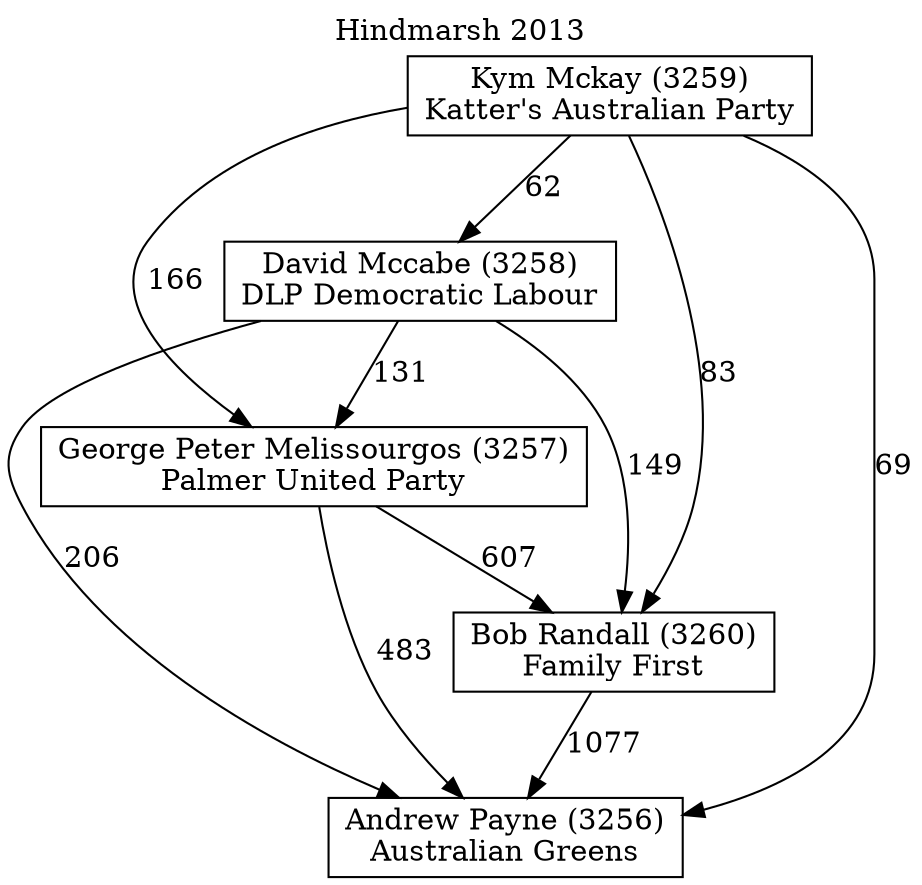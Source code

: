 // House preference flow
digraph "Andrew Payne (3256)_Hindmarsh_2013" {
	graph [label="Hindmarsh 2013" labelloc=t mclimit=10]
	node [shape=box]
	"Andrew Payne (3256)" [label="Andrew Payne (3256)
Australian Greens"]
	"Bob Randall (3260)" [label="Bob Randall (3260)
Family First"]
	"George Peter Melissourgos (3257)" [label="George Peter Melissourgos (3257)
Palmer United Party"]
	"David Mccabe (3258)" [label="David Mccabe (3258)
DLP Democratic Labour"]
	"Kym Mckay (3259)" [label="Kym Mckay (3259)
Katter's Australian Party"]
	"Andrew Payne (3256)" [label="Andrew Payne (3256)
Australian Greens"]
	"George Peter Melissourgos (3257)" [label="George Peter Melissourgos (3257)
Palmer United Party"]
	"David Mccabe (3258)" [label="David Mccabe (3258)
DLP Democratic Labour"]
	"Kym Mckay (3259)" [label="Kym Mckay (3259)
Katter's Australian Party"]
	"Andrew Payne (3256)" [label="Andrew Payne (3256)
Australian Greens"]
	"David Mccabe (3258)" [label="David Mccabe (3258)
DLP Democratic Labour"]
	"Kym Mckay (3259)" [label="Kym Mckay (3259)
Katter's Australian Party"]
	"Andrew Payne (3256)" [label="Andrew Payne (3256)
Australian Greens"]
	"Kym Mckay (3259)" [label="Kym Mckay (3259)
Katter's Australian Party"]
	"Kym Mckay (3259)" [label="Kym Mckay (3259)
Katter's Australian Party"]
	"David Mccabe (3258)" [label="David Mccabe (3258)
DLP Democratic Labour"]
	"Kym Mckay (3259)" [label="Kym Mckay (3259)
Katter's Australian Party"]
	"Kym Mckay (3259)" [label="Kym Mckay (3259)
Katter's Australian Party"]
	"George Peter Melissourgos (3257)" [label="George Peter Melissourgos (3257)
Palmer United Party"]
	"David Mccabe (3258)" [label="David Mccabe (3258)
DLP Democratic Labour"]
	"Kym Mckay (3259)" [label="Kym Mckay (3259)
Katter's Australian Party"]
	"George Peter Melissourgos (3257)" [label="George Peter Melissourgos (3257)
Palmer United Party"]
	"Kym Mckay (3259)" [label="Kym Mckay (3259)
Katter's Australian Party"]
	"Kym Mckay (3259)" [label="Kym Mckay (3259)
Katter's Australian Party"]
	"David Mccabe (3258)" [label="David Mccabe (3258)
DLP Democratic Labour"]
	"Kym Mckay (3259)" [label="Kym Mckay (3259)
Katter's Australian Party"]
	"Kym Mckay (3259)" [label="Kym Mckay (3259)
Katter's Australian Party"]
	"Bob Randall (3260)" [label="Bob Randall (3260)
Family First"]
	"George Peter Melissourgos (3257)" [label="George Peter Melissourgos (3257)
Palmer United Party"]
	"David Mccabe (3258)" [label="David Mccabe (3258)
DLP Democratic Labour"]
	"Kym Mckay (3259)" [label="Kym Mckay (3259)
Katter's Australian Party"]
	"Bob Randall (3260)" [label="Bob Randall (3260)
Family First"]
	"David Mccabe (3258)" [label="David Mccabe (3258)
DLP Democratic Labour"]
	"Kym Mckay (3259)" [label="Kym Mckay (3259)
Katter's Australian Party"]
	"Bob Randall (3260)" [label="Bob Randall (3260)
Family First"]
	"Kym Mckay (3259)" [label="Kym Mckay (3259)
Katter's Australian Party"]
	"Kym Mckay (3259)" [label="Kym Mckay (3259)
Katter's Australian Party"]
	"David Mccabe (3258)" [label="David Mccabe (3258)
DLP Democratic Labour"]
	"Kym Mckay (3259)" [label="Kym Mckay (3259)
Katter's Australian Party"]
	"Kym Mckay (3259)" [label="Kym Mckay (3259)
Katter's Australian Party"]
	"George Peter Melissourgos (3257)" [label="George Peter Melissourgos (3257)
Palmer United Party"]
	"David Mccabe (3258)" [label="David Mccabe (3258)
DLP Democratic Labour"]
	"Kym Mckay (3259)" [label="Kym Mckay (3259)
Katter's Australian Party"]
	"George Peter Melissourgos (3257)" [label="George Peter Melissourgos (3257)
Palmer United Party"]
	"Kym Mckay (3259)" [label="Kym Mckay (3259)
Katter's Australian Party"]
	"Kym Mckay (3259)" [label="Kym Mckay (3259)
Katter's Australian Party"]
	"David Mccabe (3258)" [label="David Mccabe (3258)
DLP Democratic Labour"]
	"Kym Mckay (3259)" [label="Kym Mckay (3259)
Katter's Australian Party"]
	"Kym Mckay (3259)" [label="Kym Mckay (3259)
Katter's Australian Party"]
	"Bob Randall (3260)" -> "Andrew Payne (3256)" [label=1077]
	"George Peter Melissourgos (3257)" -> "Bob Randall (3260)" [label=607]
	"David Mccabe (3258)" -> "George Peter Melissourgos (3257)" [label=131]
	"Kym Mckay (3259)" -> "David Mccabe (3258)" [label=62]
	"George Peter Melissourgos (3257)" -> "Andrew Payne (3256)" [label=483]
	"David Mccabe (3258)" -> "Andrew Payne (3256)" [label=206]
	"Kym Mckay (3259)" -> "Andrew Payne (3256)" [label=69]
	"Kym Mckay (3259)" -> "George Peter Melissourgos (3257)" [label=166]
	"David Mccabe (3258)" -> "Bob Randall (3260)" [label=149]
	"Kym Mckay (3259)" -> "Bob Randall (3260)" [label=83]
}
